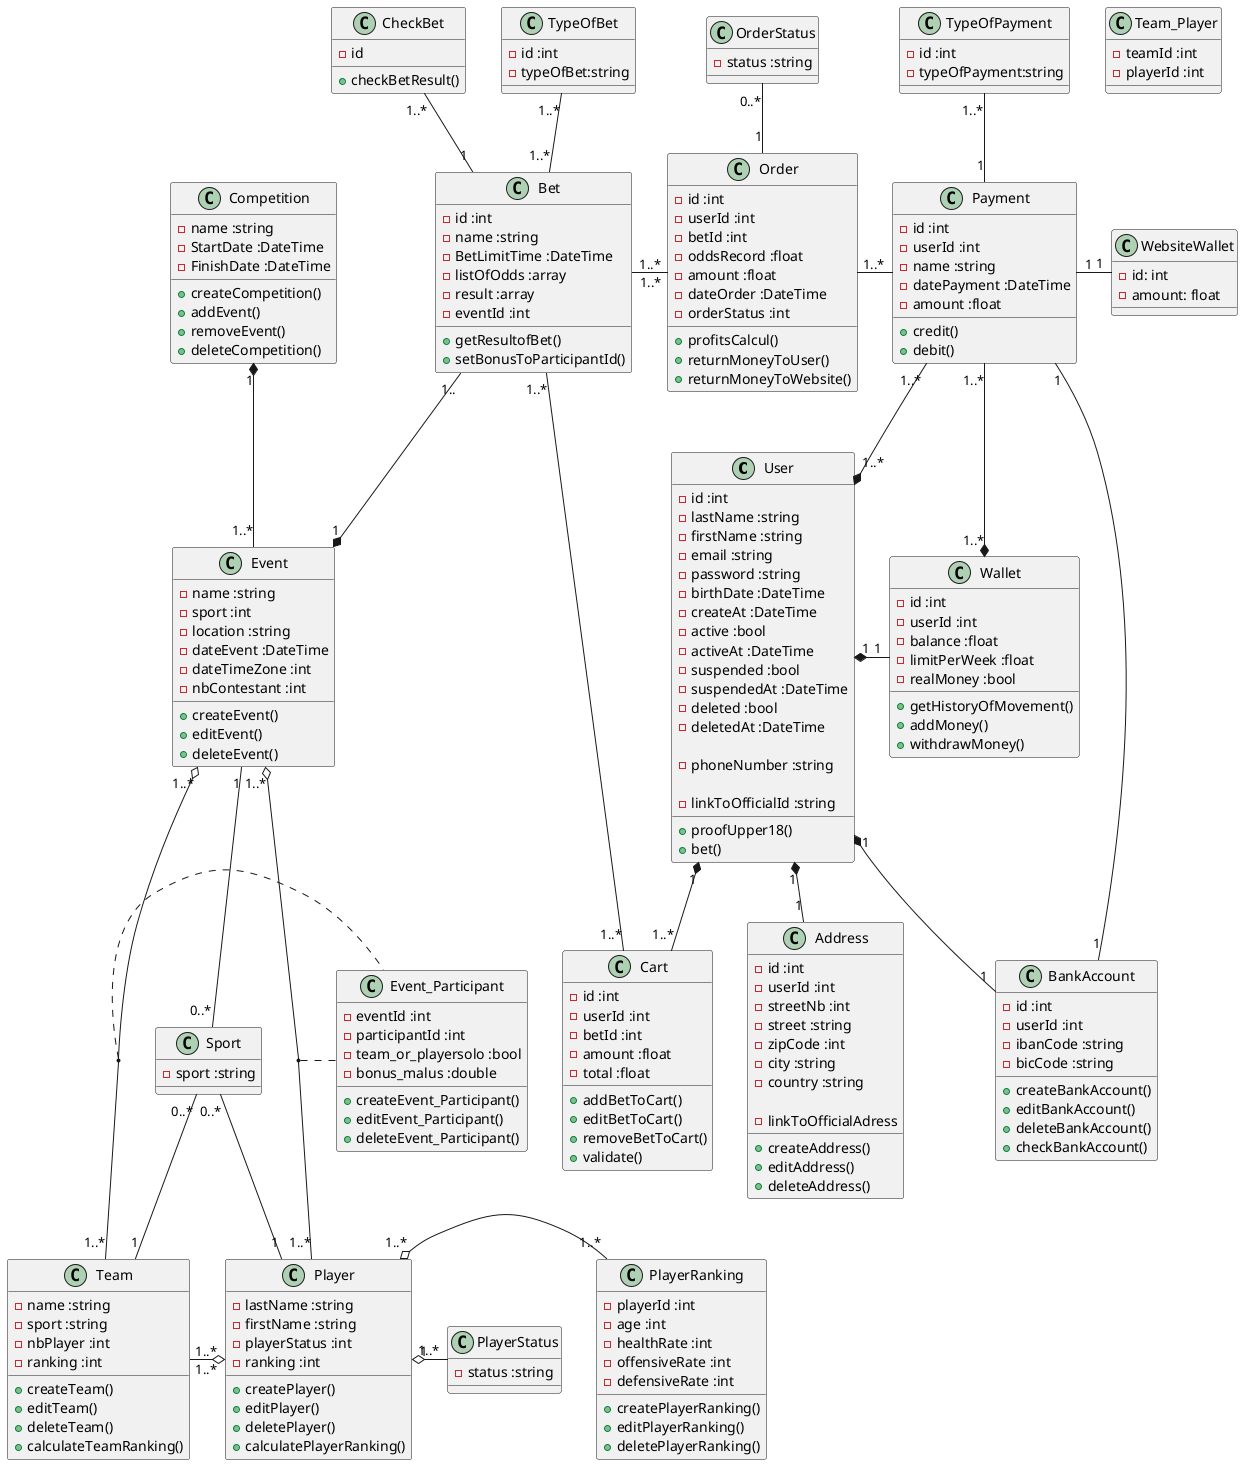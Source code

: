 @startuml parisportif

class User {
    - id :int
    - lastName :string
    - firstName :string
    - email :string
    - password :string
    - birthDate :DateTime
    - createAt :DateTime
    - active :bool
    - activeAt :DateTime
    - suspended :bool
    - suspendedAt :DateTime
    - deleted :bool
    - deletedAt :DateTime

    - phoneNumber :string

    - linkToOfficialId :string

    + proofUpper18()
    + bet()
}



class Address {
    - id :int
    - userId :int
    - streetNb :int
    - street :string
    - zipCode :int
    - city :string
    - country :string

    - linkToOfficialAdress 

    + createAddress()
    + editAddress()
    + deleteAddress()
}

class Wallet {
    - id :int
    - userId :int
    - balance :float
    - limitPerWeek :float
    - realMoney :bool
    
    + getHistoryOfMovement()
    + addMoney()
    + withdrawMoney()
}


class BankAccount {
    - id :int
    - userId :int
    - ibanCode :string
    - bicCode :string

    + createBankAccount()
    + editBankAccount()
    + deleteBankAccount()
    + checkBankAccount()
}

class WebsiteWallet {
    - id: int
    - amount: float
}


class Cart {
    - id :int
    - userId :int
    - betId :int
    - amount :float
    - total :float

    + addBetToCart()
    + editBetToCart()
    + removeBetToCart()
    + validate()
}


class Order {
    - id :int
    - userId :int
    - betId :int
    - oddsRecord :float
    - amount :float
    - dateOrder :DateTime
    - orderStatus :int

    + profitsCalcul()
    + returnMoneyToUser()
    + returnMoneyToWebsite()
}

class OrderStatus {
    - status :string
}

class Bet {
    - id :int
    - name :string
    - BetLimitTime :DateTime
    - listOfOdds :array
    - result :array
    - eventId :int

    + getResultofBet()
    + setBonusToParticipantId()
}

class TypeOfBet {
    - id :int
    - typeOfBet:string
}

class CheckBet {
    - id

    + checkBetResult()
}


class Payment {
    - id :int
    - userId :int
    - name :string
    - datePayment :DateTime
    - amount :float

    + credit()
    + debit()
}

class TypeOfPayment {
    - id :int
    - typeOfPayment:string

}

class Event {
    - name :string
    - sport :int
    - location :string
    - dateEvent :DateTime
    - dateTimeZone :int
    - nbContestant :int

    + createEvent()
    + editEvent()
    + deleteEvent()
}


class Sport {
    - sport :string
}


class Event_Participant {
    - eventId :int
    - participantId :int
    - team_or_playersolo :bool
    - bonus_malus :double

    + createEvent_Participant()
    + editEvent_Participant()
    + deleteEvent_Participant()
}

class Team {
    - name :string
    - sport :string
    - nbPlayer :int
    - ranking :int

    + createTeam()
    + editTeam()
    + deleteTeam()
    + calculateTeamRanking()
}

class Player {
    - lastName :string
    - firstName :string
    - playerStatus :int
    - ranking :int

    + createPlayer()
    + editPlayer()
    + deletePlayer()
    + calculatePlayerRanking()
}

class PlayerRanking {
    - playerId :int
    - age :int
    - healthRate :int
    - offensiveRate :int
    - defensiveRate :int

    + createPlayerRanking()
    + editPlayerRanking()
    + deletePlayerRanking()
}

class PlayerStatus {
    - status :string
}

class Team_Player {
    - teamId :int
    - playerId :int
}

class Competition {
    - name :string
    - StartDate :DateTime
    - FinishDate :DateTime

    + createCompetition()
    + addEvent()
    + removeEvent()
    + deleteCompetition()
}

User "1" *-- "1" Address
User "1" *-left- "1" Wallet
User "1" *-- "1..*" Cart
User "1" *-- "1" BankAccount
User "1..*" *-- "1..*" Payment

Payment "1..*" -down-* "1..*" Wallet
Payment "1..*" -left- "Order"
Payment "1" -- "1" BankAccount
Payment "1" -right- "1" WebsiteWallet
Payment "1" -up- "1..*" TypeOfPayment

Cart "1..*" -up- "1..*" Bet

Bet "1..*" -right- "1..*" Order
Bet "1..*" -up- "1..*" TypeOfBet
Bet "1" -up- "1..*" CheckBet


Order "1" -up-  "0..*" OrderStatus



Event "1" *-up- "1.." Bet
Event "1..*" -up-* "1" Competition
Event "1" -- "0..*" Sport
Team "1" -up- "0..*" Sport


Event "1..*" o-- "1..*" Team
(Event, Team) .. Event_Participant
Event "1..*" o-- "1..*" Player
(Event, Player) .left. Event_Participant

Player "1..*" o-left- "1..*" Team
Player "1..*" o-right- "1..*" PlayerRanking
Player "1" o-right- "1..*" PlayerStatus
Player "1" -up- "0..*" Sport


@enduml

